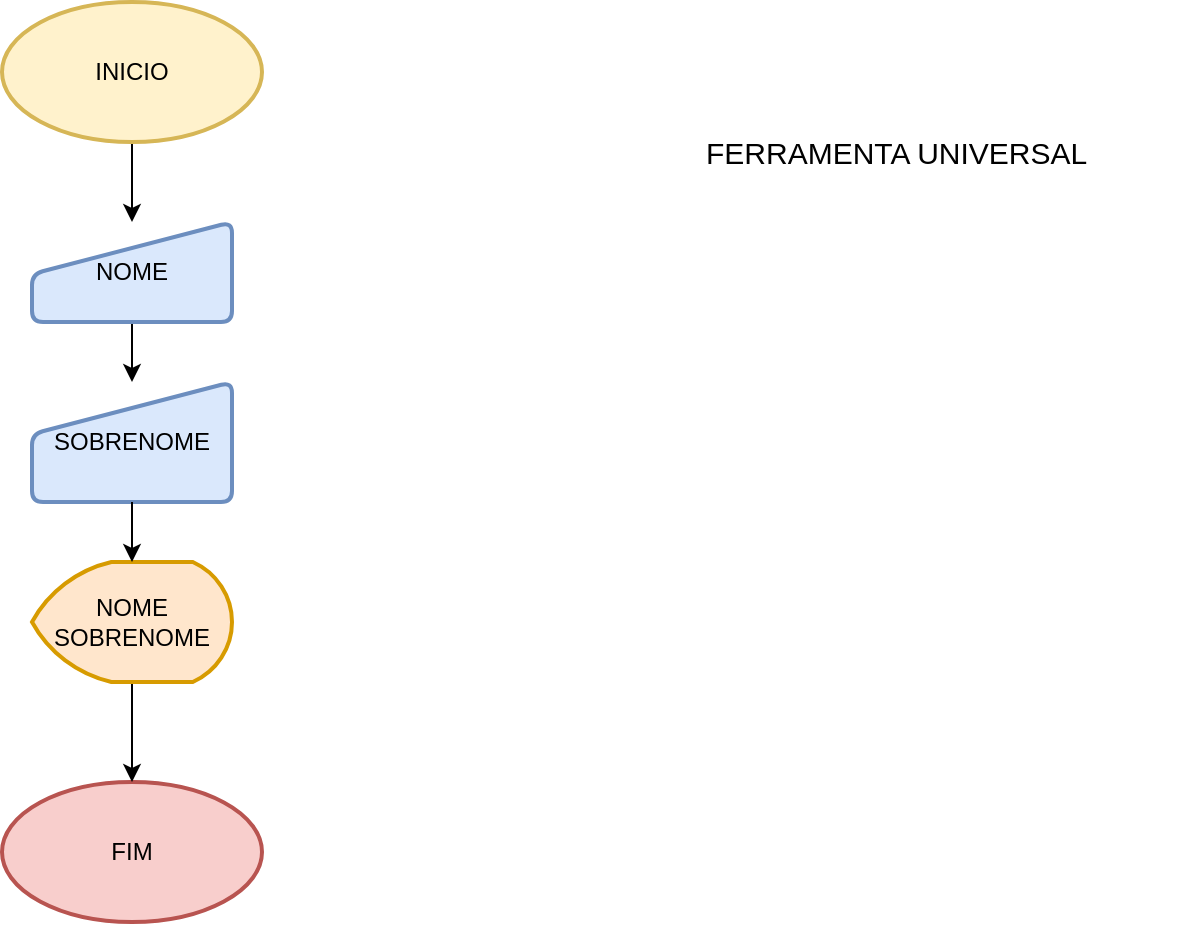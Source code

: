 <mxfile version="25.0.1">
  <diagram name="Página-1" id="SaTYuk7RannozF4oxME4">
    <mxGraphModel dx="1912" dy="1040" grid="1" gridSize="10" guides="1" tooltips="1" connect="1" arrows="1" fold="1" page="1" pageScale="1" pageWidth="1169" pageHeight="827" math="0" shadow="0">
      <root>
        <mxCell id="0" />
        <mxCell id="1" parent="0" />
        <mxCell id="XmgeX4suexEOH4yGqU10-8" style="edgeStyle=orthogonalEdgeStyle;rounded=0;orthogonalLoop=1;jettySize=auto;html=1;exitX=0.5;exitY=1;exitDx=0;exitDy=0;exitPerimeter=0;entryX=0.5;entryY=0;entryDx=0;entryDy=0;" edge="1" parent="1" source="XmgeX4suexEOH4yGqU10-1" target="XmgeX4suexEOH4yGqU10-4">
          <mxGeometry relative="1" as="geometry" />
        </mxCell>
        <mxCell id="XmgeX4suexEOH4yGqU10-1" value="INICIO" style="strokeWidth=2;html=1;shape=mxgraph.flowchart.start_1;whiteSpace=wrap;fillColor=#fff2cc;strokeColor=#d6b656;" vertex="1" parent="1">
          <mxGeometry x="520" y="40" width="130" height="70" as="geometry" />
        </mxCell>
        <mxCell id="XmgeX4suexEOH4yGqU10-2" value="FIM" style="strokeWidth=2;html=1;shape=mxgraph.flowchart.start_1;whiteSpace=wrap;fillColor=#f8cecc;strokeColor=#b85450;" vertex="1" parent="1">
          <mxGeometry x="520" y="430" width="130" height="70" as="geometry" />
        </mxCell>
        <mxCell id="XmgeX4suexEOH4yGqU10-9" style="edgeStyle=orthogonalEdgeStyle;rounded=0;orthogonalLoop=1;jettySize=auto;html=1;exitX=0.5;exitY=1;exitDx=0;exitDy=0;entryX=0.5;entryY=0;entryDx=0;entryDy=0;" edge="1" parent="1" source="XmgeX4suexEOH4yGqU10-4" target="XmgeX4suexEOH4yGqU10-5">
          <mxGeometry relative="1" as="geometry" />
        </mxCell>
        <mxCell id="XmgeX4suexEOH4yGqU10-4" value="NOME" style="html=1;strokeWidth=2;shape=manualInput;whiteSpace=wrap;rounded=1;size=26;arcSize=11;fillColor=#dae8fc;strokeColor=#6c8ebf;" vertex="1" parent="1">
          <mxGeometry x="535" y="150" width="100" height="50" as="geometry" />
        </mxCell>
        <mxCell id="XmgeX4suexEOH4yGqU10-5" value="SOBRENOME" style="html=1;strokeWidth=2;shape=manualInput;whiteSpace=wrap;rounded=1;size=26;arcSize=11;fillColor=#dae8fc;strokeColor=#6c8ebf;" vertex="1" parent="1">
          <mxGeometry x="535" y="230" width="100" height="60" as="geometry" />
        </mxCell>
        <mxCell id="XmgeX4suexEOH4yGqU10-11" style="edgeStyle=orthogonalEdgeStyle;rounded=0;orthogonalLoop=1;jettySize=auto;html=1;exitX=0.5;exitY=1;exitDx=0;exitDy=0;exitPerimeter=0;" edge="1" parent="1" source="XmgeX4suexEOH4yGqU10-6" target="XmgeX4suexEOH4yGqU10-2">
          <mxGeometry relative="1" as="geometry" />
        </mxCell>
        <mxCell id="XmgeX4suexEOH4yGqU10-6" value="NOME&lt;div&gt;SOBRENOME&lt;/div&gt;" style="strokeWidth=2;html=1;shape=mxgraph.flowchart.display;whiteSpace=wrap;fillColor=#ffe6cc;strokeColor=#d79b00;" vertex="1" parent="1">
          <mxGeometry x="535" y="320" width="100" height="60" as="geometry" />
        </mxCell>
        <mxCell id="XmgeX4suexEOH4yGqU10-7" value="FERRAMENTA UNIVERSAL" style="text;html=1;align=left;verticalAlign=middle;whiteSpace=wrap;rounded=0;fontSize=15;" vertex="1" parent="1">
          <mxGeometry x="870" y="100" width="240" height="30" as="geometry" />
        </mxCell>
        <mxCell id="XmgeX4suexEOH4yGqU10-10" style="edgeStyle=orthogonalEdgeStyle;rounded=0;orthogonalLoop=1;jettySize=auto;html=1;exitX=0.5;exitY=1;exitDx=0;exitDy=0;entryX=0.5;entryY=0;entryDx=0;entryDy=0;entryPerimeter=0;" edge="1" parent="1" source="XmgeX4suexEOH4yGqU10-5" target="XmgeX4suexEOH4yGqU10-6">
          <mxGeometry relative="1" as="geometry" />
        </mxCell>
      </root>
    </mxGraphModel>
  </diagram>
</mxfile>
